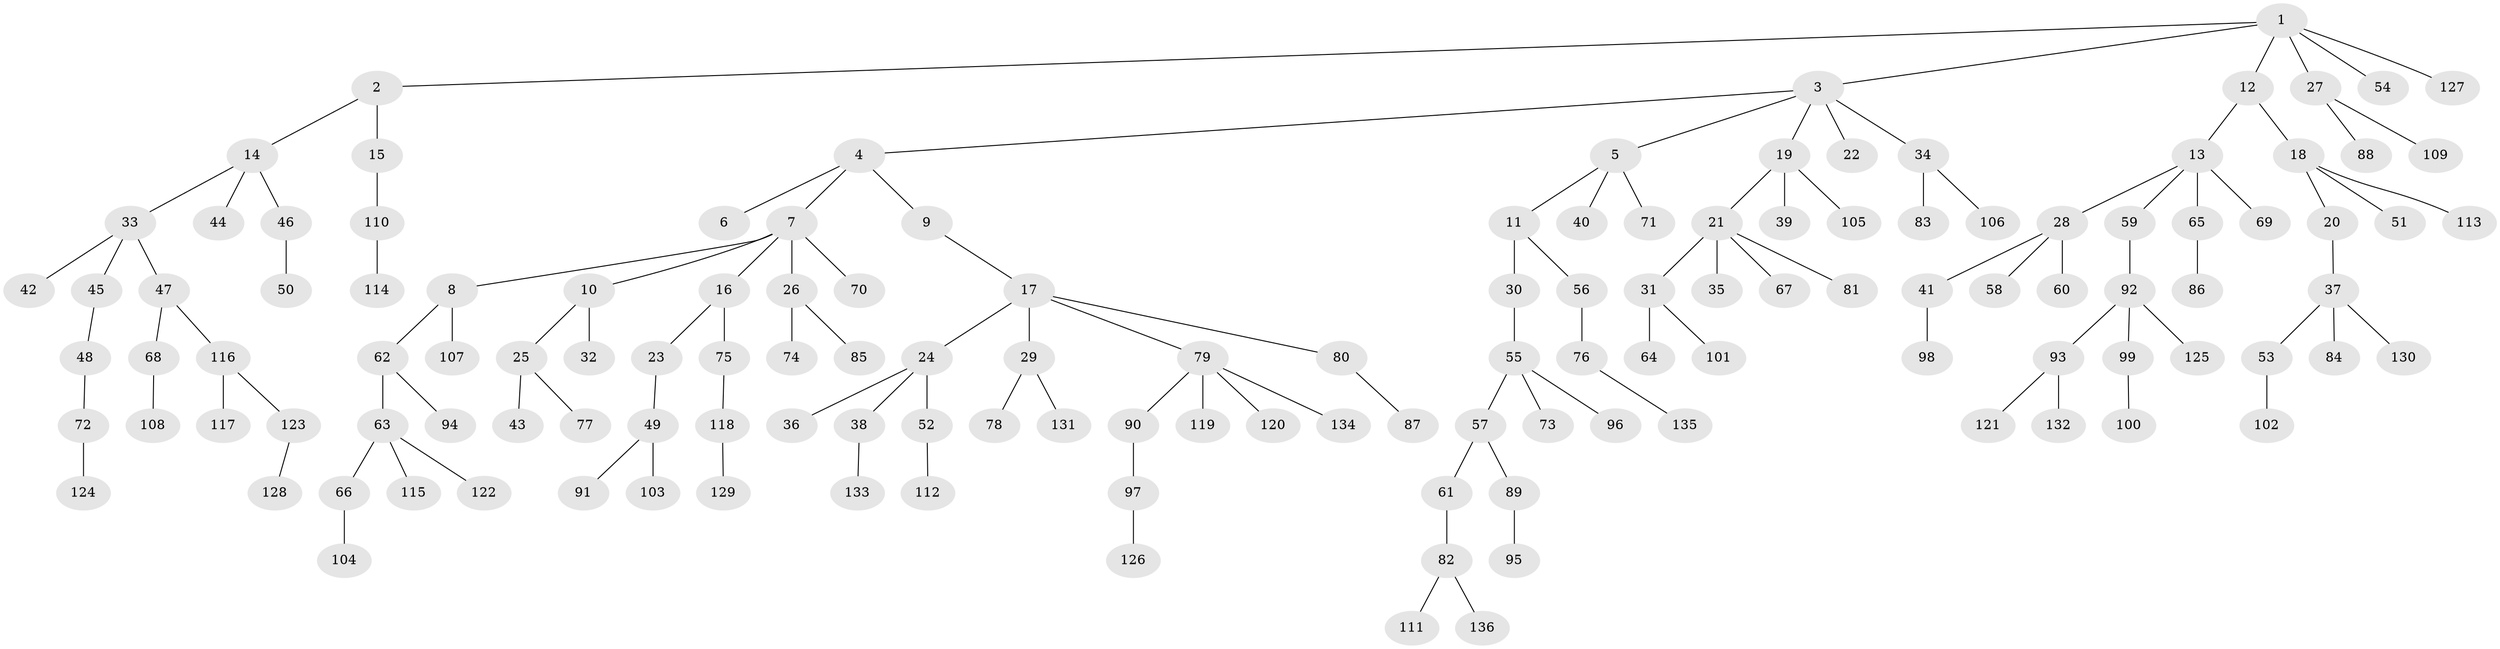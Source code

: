 // Generated by graph-tools (version 1.1) at 2025/15/03/09/25 04:15:34]
// undirected, 136 vertices, 135 edges
graph export_dot {
graph [start="1"]
  node [color=gray90,style=filled];
  1;
  2;
  3;
  4;
  5;
  6;
  7;
  8;
  9;
  10;
  11;
  12;
  13;
  14;
  15;
  16;
  17;
  18;
  19;
  20;
  21;
  22;
  23;
  24;
  25;
  26;
  27;
  28;
  29;
  30;
  31;
  32;
  33;
  34;
  35;
  36;
  37;
  38;
  39;
  40;
  41;
  42;
  43;
  44;
  45;
  46;
  47;
  48;
  49;
  50;
  51;
  52;
  53;
  54;
  55;
  56;
  57;
  58;
  59;
  60;
  61;
  62;
  63;
  64;
  65;
  66;
  67;
  68;
  69;
  70;
  71;
  72;
  73;
  74;
  75;
  76;
  77;
  78;
  79;
  80;
  81;
  82;
  83;
  84;
  85;
  86;
  87;
  88;
  89;
  90;
  91;
  92;
  93;
  94;
  95;
  96;
  97;
  98;
  99;
  100;
  101;
  102;
  103;
  104;
  105;
  106;
  107;
  108;
  109;
  110;
  111;
  112;
  113;
  114;
  115;
  116;
  117;
  118;
  119;
  120;
  121;
  122;
  123;
  124;
  125;
  126;
  127;
  128;
  129;
  130;
  131;
  132;
  133;
  134;
  135;
  136;
  1 -- 2;
  1 -- 3;
  1 -- 12;
  1 -- 27;
  1 -- 54;
  1 -- 127;
  2 -- 14;
  2 -- 15;
  3 -- 4;
  3 -- 5;
  3 -- 19;
  3 -- 22;
  3 -- 34;
  4 -- 6;
  4 -- 7;
  4 -- 9;
  5 -- 11;
  5 -- 40;
  5 -- 71;
  7 -- 8;
  7 -- 10;
  7 -- 16;
  7 -- 26;
  7 -- 70;
  8 -- 62;
  8 -- 107;
  9 -- 17;
  10 -- 25;
  10 -- 32;
  11 -- 30;
  11 -- 56;
  12 -- 13;
  12 -- 18;
  13 -- 28;
  13 -- 59;
  13 -- 65;
  13 -- 69;
  14 -- 33;
  14 -- 44;
  14 -- 46;
  15 -- 110;
  16 -- 23;
  16 -- 75;
  17 -- 24;
  17 -- 29;
  17 -- 79;
  17 -- 80;
  18 -- 20;
  18 -- 51;
  18 -- 113;
  19 -- 21;
  19 -- 39;
  19 -- 105;
  20 -- 37;
  21 -- 31;
  21 -- 35;
  21 -- 67;
  21 -- 81;
  23 -- 49;
  24 -- 36;
  24 -- 38;
  24 -- 52;
  25 -- 43;
  25 -- 77;
  26 -- 74;
  26 -- 85;
  27 -- 88;
  27 -- 109;
  28 -- 41;
  28 -- 58;
  28 -- 60;
  29 -- 78;
  29 -- 131;
  30 -- 55;
  31 -- 64;
  31 -- 101;
  33 -- 42;
  33 -- 45;
  33 -- 47;
  34 -- 83;
  34 -- 106;
  37 -- 53;
  37 -- 84;
  37 -- 130;
  38 -- 133;
  41 -- 98;
  45 -- 48;
  46 -- 50;
  47 -- 68;
  47 -- 116;
  48 -- 72;
  49 -- 91;
  49 -- 103;
  52 -- 112;
  53 -- 102;
  55 -- 57;
  55 -- 73;
  55 -- 96;
  56 -- 76;
  57 -- 61;
  57 -- 89;
  59 -- 92;
  61 -- 82;
  62 -- 63;
  62 -- 94;
  63 -- 66;
  63 -- 115;
  63 -- 122;
  65 -- 86;
  66 -- 104;
  68 -- 108;
  72 -- 124;
  75 -- 118;
  76 -- 135;
  79 -- 90;
  79 -- 119;
  79 -- 120;
  79 -- 134;
  80 -- 87;
  82 -- 111;
  82 -- 136;
  89 -- 95;
  90 -- 97;
  92 -- 93;
  92 -- 99;
  92 -- 125;
  93 -- 121;
  93 -- 132;
  97 -- 126;
  99 -- 100;
  110 -- 114;
  116 -- 117;
  116 -- 123;
  118 -- 129;
  123 -- 128;
}
